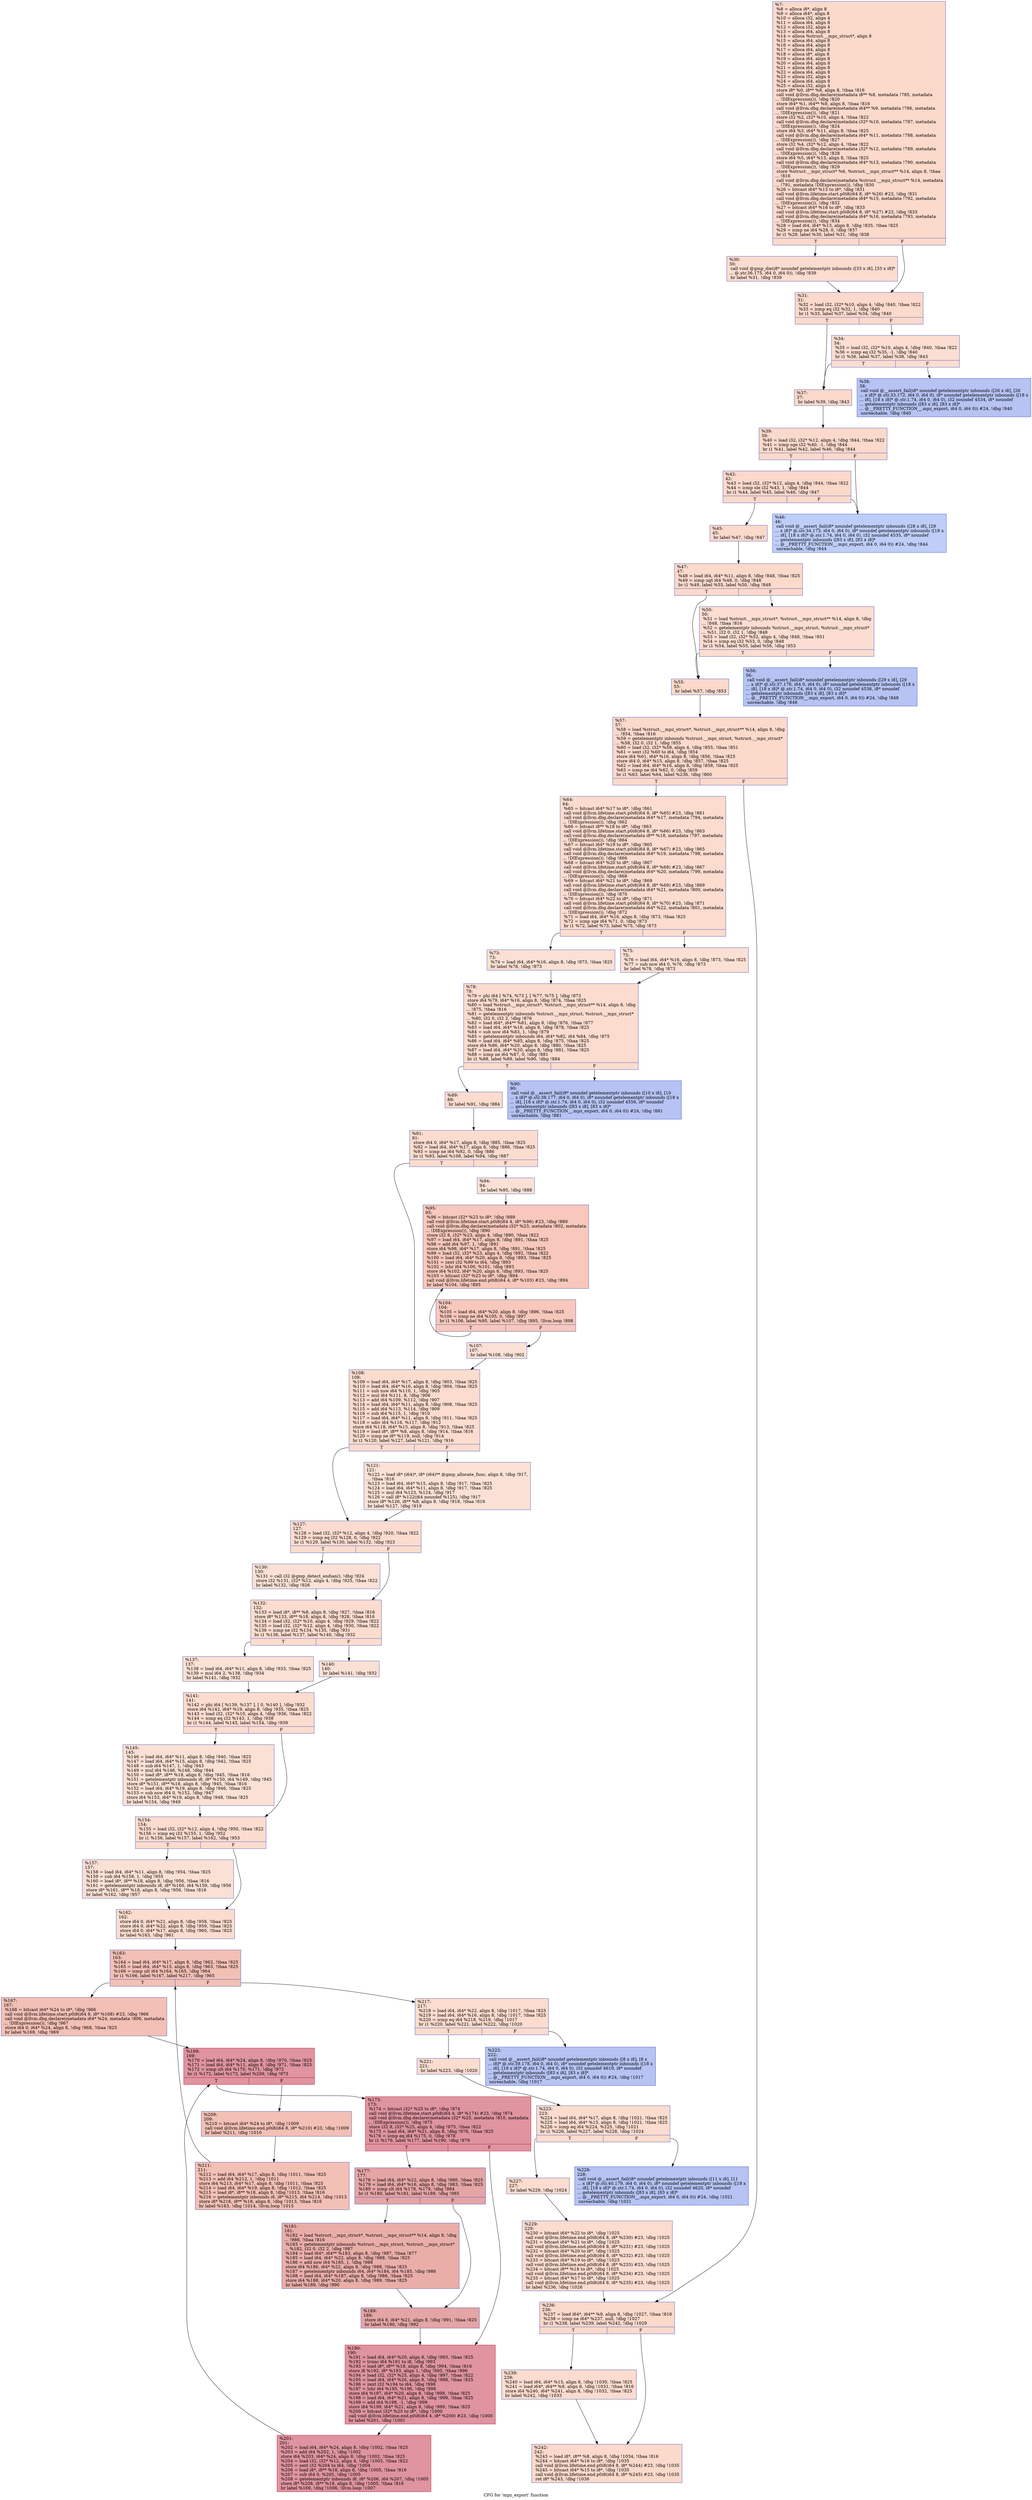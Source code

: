 digraph "CFG for 'mpz_export' function" {
	label="CFG for 'mpz_export' function";

	Node0x1bc2080 [shape=record,color="#3d50c3ff", style=filled, fillcolor="#f7a88970",label="{%7:\l  %8 = alloca i8*, align 8\l  %9 = alloca i64*, align 8\l  %10 = alloca i32, align 4\l  %11 = alloca i64, align 8\l  %12 = alloca i32, align 4\l  %13 = alloca i64, align 8\l  %14 = alloca %struct.__mpz_struct*, align 8\l  %15 = alloca i64, align 8\l  %16 = alloca i64, align 8\l  %17 = alloca i64, align 8\l  %18 = alloca i8*, align 8\l  %19 = alloca i64, align 8\l  %20 = alloca i64, align 8\l  %21 = alloca i64, align 8\l  %22 = alloca i64, align 8\l  %23 = alloca i32, align 4\l  %24 = alloca i64, align 8\l  %25 = alloca i32, align 4\l  store i8* %0, i8** %8, align 8, !tbaa !816\l  call void @llvm.dbg.declare(metadata i8** %8, metadata !785, metadata\l... !DIExpression()), !dbg !820\l  store i64* %1, i64** %9, align 8, !tbaa !816\l  call void @llvm.dbg.declare(metadata i64** %9, metadata !786, metadata\l... !DIExpression()), !dbg !821\l  store i32 %2, i32* %10, align 4, !tbaa !822\l  call void @llvm.dbg.declare(metadata i32* %10, metadata !787, metadata\l... !DIExpression()), !dbg !824\l  store i64 %3, i64* %11, align 8, !tbaa !825\l  call void @llvm.dbg.declare(metadata i64* %11, metadata !788, metadata\l... !DIExpression()), !dbg !827\l  store i32 %4, i32* %12, align 4, !tbaa !822\l  call void @llvm.dbg.declare(metadata i32* %12, metadata !789, metadata\l... !DIExpression()), !dbg !828\l  store i64 %5, i64* %13, align 8, !tbaa !825\l  call void @llvm.dbg.declare(metadata i64* %13, metadata !790, metadata\l... !DIExpression()), !dbg !829\l  store %struct.__mpz_struct* %6, %struct.__mpz_struct** %14, align 8, !tbaa\l... !816\l  call void @llvm.dbg.declare(metadata %struct.__mpz_struct** %14, metadata\l... !791, metadata !DIExpression()), !dbg !830\l  %26 = bitcast i64* %15 to i8*, !dbg !831\l  call void @llvm.lifetime.start.p0i8(i64 8, i8* %26) #23, !dbg !831\l  call void @llvm.dbg.declare(metadata i64* %15, metadata !792, metadata\l... !DIExpression()), !dbg !832\l  %27 = bitcast i64* %16 to i8*, !dbg !833\l  call void @llvm.lifetime.start.p0i8(i64 8, i8* %27) #23, !dbg !833\l  call void @llvm.dbg.declare(metadata i64* %16, metadata !793, metadata\l... !DIExpression()), !dbg !834\l  %28 = load i64, i64* %13, align 8, !dbg !835, !tbaa !825\l  %29 = icmp ne i64 %28, 0, !dbg !837\l  br i1 %29, label %30, label %31, !dbg !838\l|{<s0>T|<s1>F}}"];
	Node0x1bc2080:s0 -> Node0x1bc29e0;
	Node0x1bc2080:s1 -> Node0x1bc2a30;
	Node0x1bc29e0 [shape=record,color="#3d50c3ff", style=filled, fillcolor="#f7af9170",label="{%30:\l30:                                               \l  call void @gmp_die(i8* noundef getelementptr inbounds ([33 x i8], [33 x i8]*\l... @.str.36.175, i64 0, i64 0)), !dbg !839\l  br label %31, !dbg !839\l}"];
	Node0x1bc29e0 -> Node0x1bc2a30;
	Node0x1bc2a30 [shape=record,color="#3d50c3ff", style=filled, fillcolor="#f7a88970",label="{%31:\l31:                                               \l  %32 = load i32, i32* %10, align 4, !dbg !840, !tbaa !822\l  %33 = icmp eq i32 %32, 1, !dbg !840\l  br i1 %33, label %37, label %34, !dbg !840\l|{<s0>T|<s1>F}}"];
	Node0x1bc2a30:s0 -> Node0x1bc2ad0;
	Node0x1bc2a30:s1 -> Node0x1bc2a80;
	Node0x1bc2a80 [shape=record,color="#3d50c3ff", style=filled, fillcolor="#f7b39670",label="{%34:\l34:                                               \l  %35 = load i32, i32* %10, align 4, !dbg !840, !tbaa !822\l  %36 = icmp eq i32 %35, -1, !dbg !840\l  br i1 %36, label %37, label %38, !dbg !843\l|{<s0>T|<s1>F}}"];
	Node0x1bc2a80:s0 -> Node0x1bc2ad0;
	Node0x1bc2a80:s1 -> Node0x1bc2b20;
	Node0x1bc2ad0 [shape=record,color="#3d50c3ff", style=filled, fillcolor="#f7a88970",label="{%37:\l37:                                               \l  br label %39, !dbg !843\l}"];
	Node0x1bc2ad0 -> Node0x1bc2b70;
	Node0x1bc2b20 [shape=record,color="#3d50c3ff", style=filled, fillcolor="#5977e370",label="{%38:\l38:                                               \l  call void @__assert_fail(i8* noundef getelementptr inbounds ([26 x i8], [26\l... x i8]* @.str.33.172, i64 0, i64 0), i8* noundef getelementptr inbounds ([18 x\l... i8], [18 x i8]* @.str.1.74, i64 0, i64 0), i32 noundef 4534, i8* noundef\l... getelementptr inbounds ([83 x i8], [83 x i8]*\l... @__PRETTY_FUNCTION__.mpz_export, i64 0, i64 0)) #24, !dbg !840\l  unreachable, !dbg !840\l}"];
	Node0x1bc2b70 [shape=record,color="#3d50c3ff", style=filled, fillcolor="#f7a88970",label="{%39:\l39:                                               \l  %40 = load i32, i32* %12, align 4, !dbg !844, !tbaa !822\l  %41 = icmp sge i32 %40, -1, !dbg !844\l  br i1 %41, label %42, label %46, !dbg !844\l|{<s0>T|<s1>F}}"];
	Node0x1bc2b70:s0 -> Node0x1bc2bc0;
	Node0x1bc2b70:s1 -> Node0x1bc2c60;
	Node0x1bc2bc0 [shape=record,color="#3d50c3ff", style=filled, fillcolor="#f7a88970",label="{%42:\l42:                                               \l  %43 = load i32, i32* %12, align 4, !dbg !844, !tbaa !822\l  %44 = icmp sle i32 %43, 1, !dbg !844\l  br i1 %44, label %45, label %46, !dbg !847\l|{<s0>T|<s1>F}}"];
	Node0x1bc2bc0:s0 -> Node0x1bc2c10;
	Node0x1bc2bc0:s1 -> Node0x1bc2c60;
	Node0x1bc2c10 [shape=record,color="#3d50c3ff", style=filled, fillcolor="#f7a88970",label="{%45:\l45:                                               \l  br label %47, !dbg !847\l}"];
	Node0x1bc2c10 -> Node0x1bc2cb0;
	Node0x1bc2c60 [shape=record,color="#3d50c3ff", style=filled, fillcolor="#6c8ff170",label="{%46:\l46:                                               \l  call void @__assert_fail(i8* noundef getelementptr inbounds ([28 x i8], [28\l... x i8]* @.str.34.173, i64 0, i64 0), i8* noundef getelementptr inbounds ([18 x\l... i8], [18 x i8]* @.str.1.74, i64 0, i64 0), i32 noundef 4535, i8* noundef\l... getelementptr inbounds ([83 x i8], [83 x i8]*\l... @__PRETTY_FUNCTION__.mpz_export, i64 0, i64 0)) #24, !dbg !844\l  unreachable, !dbg !844\l}"];
	Node0x1bc2cb0 [shape=record,color="#3d50c3ff", style=filled, fillcolor="#f7a88970",label="{%47:\l47:                                               \l  %48 = load i64, i64* %11, align 8, !dbg !848, !tbaa !825\l  %49 = icmp ugt i64 %48, 0, !dbg !848\l  br i1 %49, label %55, label %50, !dbg !848\l|{<s0>T|<s1>F}}"];
	Node0x1bc2cb0:s0 -> Node0x1bc2d50;
	Node0x1bc2cb0:s1 -> Node0x1bc2d00;
	Node0x1bc2d00 [shape=record,color="#3d50c3ff", style=filled, fillcolor="#f7b39670",label="{%50:\l50:                                               \l  %51 = load %struct.__mpz_struct*, %struct.__mpz_struct** %14, align 8, !dbg\l... !848, !tbaa !816\l  %52 = getelementptr inbounds %struct.__mpz_struct, %struct.__mpz_struct*\l... %51, i32 0, i32 1, !dbg !848\l  %53 = load i32, i32* %52, align 4, !dbg !848, !tbaa !851\l  %54 = icmp eq i32 %53, 0, !dbg !848\l  br i1 %54, label %55, label %56, !dbg !853\l|{<s0>T|<s1>F}}"];
	Node0x1bc2d00:s0 -> Node0x1bc2d50;
	Node0x1bc2d00:s1 -> Node0x1bc2da0;
	Node0x1bc2d50 [shape=record,color="#3d50c3ff", style=filled, fillcolor="#f7a88970",label="{%55:\l55:                                               \l  br label %57, !dbg !853\l}"];
	Node0x1bc2d50 -> Node0x1bc2df0;
	Node0x1bc2da0 [shape=record,color="#3d50c3ff", style=filled, fillcolor="#5977e370",label="{%56:\l56:                                               \l  call void @__assert_fail(i8* noundef getelementptr inbounds ([29 x i8], [29\l... x i8]* @.str.37.176, i64 0, i64 0), i8* noundef getelementptr inbounds ([18 x\l... i8], [18 x i8]* @.str.1.74, i64 0, i64 0), i32 noundef 4536, i8* noundef\l... getelementptr inbounds ([83 x i8], [83 x i8]*\l... @__PRETTY_FUNCTION__.mpz_export, i64 0, i64 0)) #24, !dbg !848\l  unreachable, !dbg !848\l}"];
	Node0x1bc2df0 [shape=record,color="#3d50c3ff", style=filled, fillcolor="#f7a88970",label="{%57:\l57:                                               \l  %58 = load %struct.__mpz_struct*, %struct.__mpz_struct** %14, align 8, !dbg\l... !854, !tbaa !816\l  %59 = getelementptr inbounds %struct.__mpz_struct, %struct.__mpz_struct*\l... %58, i32 0, i32 1, !dbg !855\l  %60 = load i32, i32* %59, align 4, !dbg !855, !tbaa !851\l  %61 = sext i32 %60 to i64, !dbg !854\l  store i64 %61, i64* %16, align 8, !dbg !856, !tbaa !825\l  store i64 0, i64* %15, align 8, !dbg !857, !tbaa !825\l  %62 = load i64, i64* %16, align 8, !dbg !858, !tbaa !825\l  %63 = icmp ne i64 %62, 0, !dbg !859\l  br i1 %63, label %64, label %236, !dbg !860\l|{<s0>T|<s1>F}}"];
	Node0x1bc2df0:s0 -> Node0x1bc2e40;
	Node0x1bc2df0:s1 -> Node0x1bc3b10;
	Node0x1bc2e40 [shape=record,color="#3d50c3ff", style=filled, fillcolor="#f7af9170",label="{%64:\l64:                                               \l  %65 = bitcast i64* %17 to i8*, !dbg !861\l  call void @llvm.lifetime.start.p0i8(i64 8, i8* %65) #23, !dbg !861\l  call void @llvm.dbg.declare(metadata i64* %17, metadata !794, metadata\l... !DIExpression()), !dbg !862\l  %66 = bitcast i8** %18 to i8*, !dbg !863\l  call void @llvm.lifetime.start.p0i8(i64 8, i8* %66) #23, !dbg !863\l  call void @llvm.dbg.declare(metadata i8** %18, metadata !797, metadata\l... !DIExpression()), !dbg !864\l  %67 = bitcast i64* %19 to i8*, !dbg !865\l  call void @llvm.lifetime.start.p0i8(i64 8, i8* %67) #23, !dbg !865\l  call void @llvm.dbg.declare(metadata i64* %19, metadata !798, metadata\l... !DIExpression()), !dbg !866\l  %68 = bitcast i64* %20 to i8*, !dbg !867\l  call void @llvm.lifetime.start.p0i8(i64 8, i8* %68) #23, !dbg !867\l  call void @llvm.dbg.declare(metadata i64* %20, metadata !799, metadata\l... !DIExpression()), !dbg !868\l  %69 = bitcast i64* %21 to i8*, !dbg !869\l  call void @llvm.lifetime.start.p0i8(i64 8, i8* %69) #23, !dbg !869\l  call void @llvm.dbg.declare(metadata i64* %21, metadata !800, metadata\l... !DIExpression()), !dbg !870\l  %70 = bitcast i64* %22 to i8*, !dbg !871\l  call void @llvm.lifetime.start.p0i8(i64 8, i8* %70) #23, !dbg !871\l  call void @llvm.dbg.declare(metadata i64* %22, metadata !801, metadata\l... !DIExpression()), !dbg !872\l  %71 = load i64, i64* %16, align 8, !dbg !873, !tbaa !825\l  %72 = icmp sge i64 %71, 0, !dbg !873\l  br i1 %72, label %73, label %75, !dbg !873\l|{<s0>T|<s1>F}}"];
	Node0x1bc2e40:s0 -> Node0x1bc2e90;
	Node0x1bc2e40:s1 -> Node0x1bc2ee0;
	Node0x1bc2e90 [shape=record,color="#3d50c3ff", style=filled, fillcolor="#f7b99e70",label="{%73:\l73:                                               \l  %74 = load i64, i64* %16, align 8, !dbg !873, !tbaa !825\l  br label %78, !dbg !873\l}"];
	Node0x1bc2e90 -> Node0x1bc2f30;
	Node0x1bc2ee0 [shape=record,color="#3d50c3ff", style=filled, fillcolor="#f7b99e70",label="{%75:\l75:                                               \l  %76 = load i64, i64* %16, align 8, !dbg !873, !tbaa !825\l  %77 = sub nsw i64 0, %76, !dbg !873\l  br label %78, !dbg !873\l}"];
	Node0x1bc2ee0 -> Node0x1bc2f30;
	Node0x1bc2f30 [shape=record,color="#3d50c3ff", style=filled, fillcolor="#f7af9170",label="{%78:\l78:                                               \l  %79 = phi i64 [ %74, %73 ], [ %77, %75 ], !dbg !873\l  store i64 %79, i64* %16, align 8, !dbg !874, !tbaa !825\l  %80 = load %struct.__mpz_struct*, %struct.__mpz_struct** %14, align 8, !dbg\l... !875, !tbaa !816\l  %81 = getelementptr inbounds %struct.__mpz_struct, %struct.__mpz_struct*\l... %80, i32 0, i32 2, !dbg !876\l  %82 = load i64*, i64** %81, align 8, !dbg !876, !tbaa !877\l  %83 = load i64, i64* %16, align 8, !dbg !878, !tbaa !825\l  %84 = sub nsw i64 %83, 1, !dbg !879\l  %85 = getelementptr inbounds i64, i64* %82, i64 %84, !dbg !875\l  %86 = load i64, i64* %85, align 8, !dbg !875, !tbaa !825\l  store i64 %86, i64* %20, align 8, !dbg !880, !tbaa !825\l  %87 = load i64, i64* %20, align 8, !dbg !881, !tbaa !825\l  %88 = icmp ne i64 %87, 0, !dbg !881\l  br i1 %88, label %89, label %90, !dbg !884\l|{<s0>T|<s1>F}}"];
	Node0x1bc2f30:s0 -> Node0x1bc2f80;
	Node0x1bc2f30:s1 -> Node0x1bc2fd0;
	Node0x1bc2f80 [shape=record,color="#3d50c3ff", style=filled, fillcolor="#f7af9170",label="{%89:\l89:                                               \l  br label %91, !dbg !884\l}"];
	Node0x1bc2f80 -> Node0x1bc3020;
	Node0x1bc2fd0 [shape=record,color="#3d50c3ff", style=filled, fillcolor="#5977e370",label="{%90:\l90:                                               \l  call void @__assert_fail(i8* noundef getelementptr inbounds ([10 x i8], [10\l... x i8]* @.str.38.177, i64 0, i64 0), i8* noundef getelementptr inbounds ([18 x\l... i8], [18 x i8]* @.str.1.74, i64 0, i64 0), i32 noundef 4556, i8* noundef\l... getelementptr inbounds ([83 x i8], [83 x i8]*\l... @__PRETTY_FUNCTION__.mpz_export, i64 0, i64 0)) #24, !dbg !881\l  unreachable, !dbg !881\l}"];
	Node0x1bc3020 [shape=record,color="#3d50c3ff", style=filled, fillcolor="#f7af9170",label="{%91:\l91:                                               \l  store i64 0, i64* %17, align 8, !dbg !885, !tbaa !825\l  %92 = load i64, i64* %17, align 8, !dbg !886, !tbaa !825\l  %93 = icmp ne i64 %92, 0, !dbg !886\l  br i1 %93, label %108, label %94, !dbg !887\l|{<s0>T|<s1>F}}"];
	Node0x1bc3020:s0 -> Node0x1bc31b0;
	Node0x1bc3020:s1 -> Node0x1bc3070;
	Node0x1bc3070 [shape=record,color="#3d50c3ff", style=filled, fillcolor="#f7bca170",label="{%94:\l94:                                               \l  br label %95, !dbg !888\l}"];
	Node0x1bc3070 -> Node0x1bc30c0;
	Node0x1bc30c0 [shape=record,color="#3d50c3ff", style=filled, fillcolor="#ed836670",label="{%95:\l95:                                               \l  %96 = bitcast i32* %23 to i8*, !dbg !889\l  call void @llvm.lifetime.start.p0i8(i64 4, i8* %96) #23, !dbg !889\l  call void @llvm.dbg.declare(metadata i32* %23, metadata !802, metadata\l... !DIExpression()), !dbg !890\l  store i32 8, i32* %23, align 4, !dbg !890, !tbaa !822\l  %97 = load i64, i64* %17, align 8, !dbg !891, !tbaa !825\l  %98 = add i64 %97, 1, !dbg !891\l  store i64 %98, i64* %17, align 8, !dbg !891, !tbaa !825\l  %99 = load i32, i32* %23, align 4, !dbg !892, !tbaa !822\l  %100 = load i64, i64* %20, align 8, !dbg !893, !tbaa !825\l  %101 = zext i32 %99 to i64, !dbg !893\l  %102 = lshr i64 %100, %101, !dbg !893\l  store i64 %102, i64* %20, align 8, !dbg !893, !tbaa !825\l  %103 = bitcast i32* %23 to i8*, !dbg !894\l  call void @llvm.lifetime.end.p0i8(i64 4, i8* %103) #23, !dbg !894\l  br label %104, !dbg !895\l}"];
	Node0x1bc30c0 -> Node0x1bc3110;
	Node0x1bc3110 [shape=record,color="#3d50c3ff", style=filled, fillcolor="#ed836670",label="{%104:\l104:                                              \l  %105 = load i64, i64* %20, align 8, !dbg !896, !tbaa !825\l  %106 = icmp ne i64 %105, 0, !dbg !897\l  br i1 %106, label %95, label %107, !dbg !895, !llvm.loop !898\l|{<s0>T|<s1>F}}"];
	Node0x1bc3110:s0 -> Node0x1bc30c0;
	Node0x1bc3110:s1 -> Node0x1bc3160;
	Node0x1bc3160 [shape=record,color="#3d50c3ff", style=filled, fillcolor="#f7bca170",label="{%107:\l107:                                              \l  br label %108, !dbg !902\l}"];
	Node0x1bc3160 -> Node0x1bc31b0;
	Node0x1bc31b0 [shape=record,color="#3d50c3ff", style=filled, fillcolor="#f7af9170",label="{%108:\l108:                                              \l  %109 = load i64, i64* %17, align 8, !dbg !903, !tbaa !825\l  %110 = load i64, i64* %16, align 8, !dbg !904, !tbaa !825\l  %111 = sub nsw i64 %110, 1, !dbg !905\l  %112 = mul i64 %111, 8, !dbg !906\l  %113 = add i64 %109, %112, !dbg !907\l  %114 = load i64, i64* %11, align 8, !dbg !908, !tbaa !825\l  %115 = add i64 %113, %114, !dbg !909\l  %116 = sub i64 %115, 1, !dbg !910\l  %117 = load i64, i64* %11, align 8, !dbg !911, !tbaa !825\l  %118 = udiv i64 %116, %117, !dbg !912\l  store i64 %118, i64* %15, align 8, !dbg !913, !tbaa !825\l  %119 = load i8*, i8** %8, align 8, !dbg !914, !tbaa !816\l  %120 = icmp ne i8* %119, null, !dbg !914\l  br i1 %120, label %127, label %121, !dbg !916\l|{<s0>T|<s1>F}}"];
	Node0x1bc31b0:s0 -> Node0x1bc3250;
	Node0x1bc31b0:s1 -> Node0x1bc3200;
	Node0x1bc3200 [shape=record,color="#3d50c3ff", style=filled, fillcolor="#f7bca170",label="{%121:\l121:                                              \l  %122 = load i8* (i64)*, i8* (i64)** @gmp_allocate_func, align 8, !dbg !917,\l... !tbaa !816\l  %123 = load i64, i64* %15, align 8, !dbg !917, !tbaa !825\l  %124 = load i64, i64* %11, align 8, !dbg !917, !tbaa !825\l  %125 = mul i64 %123, %124, !dbg !917\l  %126 = call i8* %122(i64 noundef %125), !dbg !917\l  store i8* %126, i8** %8, align 8, !dbg !918, !tbaa !816\l  br label %127, !dbg !919\l}"];
	Node0x1bc3200 -> Node0x1bc3250;
	Node0x1bc3250 [shape=record,color="#3d50c3ff", style=filled, fillcolor="#f7af9170",label="{%127:\l127:                                              \l  %128 = load i32, i32* %12, align 4, !dbg !920, !tbaa !822\l  %129 = icmp eq i32 %128, 0, !dbg !922\l  br i1 %129, label %130, label %132, !dbg !923\l|{<s0>T|<s1>F}}"];
	Node0x1bc3250:s0 -> Node0x1bc32a0;
	Node0x1bc3250:s1 -> Node0x1bc32f0;
	Node0x1bc32a0 [shape=record,color="#3d50c3ff", style=filled, fillcolor="#f7bca170",label="{%130:\l130:                                              \l  %131 = call i32 @gmp_detect_endian(), !dbg !924\l  store i32 %131, i32* %12, align 4, !dbg !925, !tbaa !822\l  br label %132, !dbg !926\l}"];
	Node0x1bc32a0 -> Node0x1bc32f0;
	Node0x1bc32f0 [shape=record,color="#3d50c3ff", style=filled, fillcolor="#f7af9170",label="{%132:\l132:                                              \l  %133 = load i8*, i8** %8, align 8, !dbg !927, !tbaa !816\l  store i8* %133, i8** %18, align 8, !dbg !928, !tbaa !816\l  %134 = load i32, i32* %10, align 4, !dbg !929, !tbaa !822\l  %135 = load i32, i32* %12, align 4, !dbg !930, !tbaa !822\l  %136 = icmp ne i32 %134, %135, !dbg !931\l  br i1 %136, label %137, label %140, !dbg !932\l|{<s0>T|<s1>F}}"];
	Node0x1bc32f0:s0 -> Node0x1bc3340;
	Node0x1bc32f0:s1 -> Node0x1bc3390;
	Node0x1bc3340 [shape=record,color="#3d50c3ff", style=filled, fillcolor="#f7b99e70",label="{%137:\l137:                                              \l  %138 = load i64, i64* %11, align 8, !dbg !933, !tbaa !825\l  %139 = mul i64 2, %138, !dbg !934\l  br label %141, !dbg !932\l}"];
	Node0x1bc3340 -> Node0x1bc33e0;
	Node0x1bc3390 [shape=record,color="#3d50c3ff", style=filled, fillcolor="#f7b99e70",label="{%140:\l140:                                              \l  br label %141, !dbg !932\l}"];
	Node0x1bc3390 -> Node0x1bc33e0;
	Node0x1bc33e0 [shape=record,color="#3d50c3ff", style=filled, fillcolor="#f7af9170",label="{%141:\l141:                                              \l  %142 = phi i64 [ %139, %137 ], [ 0, %140 ], !dbg !932\l  store i64 %142, i64* %19, align 8, !dbg !935, !tbaa !825\l  %143 = load i32, i32* %10, align 4, !dbg !936, !tbaa !822\l  %144 = icmp eq i32 %143, 1, !dbg !938\l  br i1 %144, label %145, label %154, !dbg !939\l|{<s0>T|<s1>F}}"];
	Node0x1bc33e0:s0 -> Node0x1bc3430;
	Node0x1bc33e0:s1 -> Node0x1bc3480;
	Node0x1bc3430 [shape=record,color="#3d50c3ff", style=filled, fillcolor="#f7b99e70",label="{%145:\l145:                                              \l  %146 = load i64, i64* %11, align 8, !dbg !940, !tbaa !825\l  %147 = load i64, i64* %15, align 8, !dbg !942, !tbaa !825\l  %148 = sub i64 %147, 1, !dbg !943\l  %149 = mul i64 %146, %148, !dbg !944\l  %150 = load i8*, i8** %18, align 8, !dbg !945, !tbaa !816\l  %151 = getelementptr inbounds i8, i8* %150, i64 %149, !dbg !945\l  store i8* %151, i8** %18, align 8, !dbg !945, !tbaa !816\l  %152 = load i64, i64* %19, align 8, !dbg !946, !tbaa !825\l  %153 = sub nsw i64 0, %152, !dbg !947\l  store i64 %153, i64* %19, align 8, !dbg !948, !tbaa !825\l  br label %154, !dbg !949\l}"];
	Node0x1bc3430 -> Node0x1bc3480;
	Node0x1bc3480 [shape=record,color="#3d50c3ff", style=filled, fillcolor="#f7af9170",label="{%154:\l154:                                              \l  %155 = load i32, i32* %12, align 4, !dbg !950, !tbaa !822\l  %156 = icmp eq i32 %155, 1, !dbg !952\l  br i1 %156, label %157, label %162, !dbg !953\l|{<s0>T|<s1>F}}"];
	Node0x1bc3480:s0 -> Node0x1bc34d0;
	Node0x1bc3480:s1 -> Node0x1bc3520;
	Node0x1bc34d0 [shape=record,color="#3d50c3ff", style=filled, fillcolor="#f7b99e70",label="{%157:\l157:                                              \l  %158 = load i64, i64* %11, align 8, !dbg !954, !tbaa !825\l  %159 = sub i64 %158, 1, !dbg !955\l  %160 = load i8*, i8** %18, align 8, !dbg !956, !tbaa !816\l  %161 = getelementptr inbounds i8, i8* %160, i64 %159, !dbg !956\l  store i8* %161, i8** %18, align 8, !dbg !956, !tbaa !816\l  br label %162, !dbg !957\l}"];
	Node0x1bc34d0 -> Node0x1bc3520;
	Node0x1bc3520 [shape=record,color="#3d50c3ff", style=filled, fillcolor="#f7af9170",label="{%162:\l162:                                              \l  store i64 0, i64* %21, align 8, !dbg !958, !tbaa !825\l  store i64 0, i64* %22, align 8, !dbg !959, !tbaa !825\l  store i64 0, i64* %17, align 8, !dbg !960, !tbaa !825\l  br label %163, !dbg !961\l}"];
	Node0x1bc3520 -> Node0x1bc3570;
	Node0x1bc3570 [shape=record,color="#3d50c3ff", style=filled, fillcolor="#e5705870",label="{%163:\l163:                                              \l  %164 = load i64, i64* %17, align 8, !dbg !962, !tbaa !825\l  %165 = load i64, i64* %15, align 8, !dbg !963, !tbaa !825\l  %166 = icmp ult i64 %164, %165, !dbg !964\l  br i1 %166, label %167, label %217, !dbg !965\l|{<s0>T|<s1>F}}"];
	Node0x1bc3570:s0 -> Node0x1bc35c0;
	Node0x1bc3570:s1 -> Node0x1bc38e0;
	Node0x1bc35c0 [shape=record,color="#3d50c3ff", style=filled, fillcolor="#e5705870",label="{%167:\l167:                                              \l  %168 = bitcast i64* %24 to i8*, !dbg !966\l  call void @llvm.lifetime.start.p0i8(i64 8, i8* %168) #23, !dbg !966\l  call void @llvm.dbg.declare(metadata i64* %24, metadata !806, metadata\l... !DIExpression()), !dbg !967\l  store i64 0, i64* %24, align 8, !dbg !968, !tbaa !825\l  br label %169, !dbg !969\l}"];
	Node0x1bc35c0 -> Node0x1bc3610;
	Node0x1bc3610 [shape=record,color="#b70d28ff", style=filled, fillcolor="#b70d2870",label="{%169:\l169:                                              \l  %170 = load i64, i64* %24, align 8, !dbg !970, !tbaa !825\l  %171 = load i64, i64* %11, align 8, !dbg !971, !tbaa !825\l  %172 = icmp ult i64 %170, %171, !dbg !972\l  br i1 %172, label %173, label %209, !dbg !973\l|{<s0>T|<s1>F}}"];
	Node0x1bc3610:s0 -> Node0x1bc3660;
	Node0x1bc3610:s1 -> Node0x1bc3840;
	Node0x1bc3660 [shape=record,color="#b70d28ff", style=filled, fillcolor="#b70d2870",label="{%173:\l173:                                              \l  %174 = bitcast i32* %25 to i8*, !dbg !974\l  call void @llvm.lifetime.start.p0i8(i64 4, i8* %174) #23, !dbg !974\l  call void @llvm.dbg.declare(metadata i32* %25, metadata !810, metadata\l... !DIExpression()), !dbg !975\l  store i32 8, i32* %25, align 4, !dbg !975, !tbaa !822\l  %175 = load i64, i64* %21, align 8, !dbg !976, !tbaa !825\l  %176 = icmp eq i64 %175, 0, !dbg !978\l  br i1 %176, label %177, label %190, !dbg !979\l|{<s0>T|<s1>F}}"];
	Node0x1bc3660:s0 -> Node0x1bc36b0;
	Node0x1bc3660:s1 -> Node0x1bc37a0;
	Node0x1bc36b0 [shape=record,color="#3d50c3ff", style=filled, fillcolor="#c5333470",label="{%177:\l177:                                              \l  %178 = load i64, i64* %22, align 8, !dbg !980, !tbaa !825\l  %179 = load i64, i64* %16, align 8, !dbg !983, !tbaa !825\l  %180 = icmp slt i64 %178, %179, !dbg !984\l  br i1 %180, label %181, label %189, !dbg !985\l|{<s0>T|<s1>F}}"];
	Node0x1bc36b0:s0 -> Node0x1bc3700;
	Node0x1bc36b0:s1 -> Node0x1bc3750;
	Node0x1bc3700 [shape=record,color="#3d50c3ff", style=filled, fillcolor="#d0473d70",label="{%181:\l181:                                              \l  %182 = load %struct.__mpz_struct*, %struct.__mpz_struct** %14, align 8, !dbg\l... !986, !tbaa !816\l  %183 = getelementptr inbounds %struct.__mpz_struct, %struct.__mpz_struct*\l... %182, i32 0, i32 2, !dbg !987\l  %184 = load i64*, i64** %183, align 8, !dbg !987, !tbaa !877\l  %185 = load i64, i64* %22, align 8, !dbg !988, !tbaa !825\l  %186 = add nsw i64 %185, 1, !dbg !988\l  store i64 %186, i64* %22, align 8, !dbg !988, !tbaa !825\l  %187 = getelementptr inbounds i64, i64* %184, i64 %185, !dbg !986\l  %188 = load i64, i64* %187, align 8, !dbg !986, !tbaa !825\l  store i64 %188, i64* %20, align 8, !dbg !989, !tbaa !825\l  br label %189, !dbg !990\l}"];
	Node0x1bc3700 -> Node0x1bc3750;
	Node0x1bc3750 [shape=record,color="#3d50c3ff", style=filled, fillcolor="#c5333470",label="{%189:\l189:                                              \l  store i64 8, i64* %21, align 8, !dbg !991, !tbaa !825\l  br label %190, !dbg !992\l}"];
	Node0x1bc3750 -> Node0x1bc37a0;
	Node0x1bc37a0 [shape=record,color="#b70d28ff", style=filled, fillcolor="#b70d2870",label="{%190:\l190:                                              \l  %191 = load i64, i64* %20, align 8, !dbg !993, !tbaa !825\l  %192 = trunc i64 %191 to i8, !dbg !993\l  %193 = load i8*, i8** %18, align 8, !dbg !994, !tbaa !816\l  store i8 %192, i8* %193, align 1, !dbg !995, !tbaa !996\l  %194 = load i32, i32* %25, align 4, !dbg !997, !tbaa !822\l  %195 = load i64, i64* %20, align 8, !dbg !998, !tbaa !825\l  %196 = zext i32 %194 to i64, !dbg !998\l  %197 = lshr i64 %195, %196, !dbg !998\l  store i64 %197, i64* %20, align 8, !dbg !998, !tbaa !825\l  %198 = load i64, i64* %21, align 8, !dbg !999, !tbaa !825\l  %199 = add i64 %198, -1, !dbg !999\l  store i64 %199, i64* %21, align 8, !dbg !999, !tbaa !825\l  %200 = bitcast i32* %25 to i8*, !dbg !1000\l  call void @llvm.lifetime.end.p0i8(i64 4, i8* %200) #23, !dbg !1000\l  br label %201, !dbg !1001\l}"];
	Node0x1bc37a0 -> Node0x1bc37f0;
	Node0x1bc37f0 [shape=record,color="#b70d28ff", style=filled, fillcolor="#b70d2870",label="{%201:\l201:                                              \l  %202 = load i64, i64* %24, align 8, !dbg !1002, !tbaa !825\l  %203 = add i64 %202, 1, !dbg !1002\l  store i64 %203, i64* %24, align 8, !dbg !1002, !tbaa !825\l  %204 = load i32, i32* %12, align 4, !dbg !1003, !tbaa !822\l  %205 = sext i32 %204 to i64, !dbg !1004\l  %206 = load i8*, i8** %18, align 8, !dbg !1005, !tbaa !816\l  %207 = sub i64 0, %205, !dbg !1005\l  %208 = getelementptr inbounds i8, i8* %206, i64 %207, !dbg !1005\l  store i8* %208, i8** %18, align 8, !dbg !1005, !tbaa !816\l  br label %169, !dbg !1006, !llvm.loop !1007\l}"];
	Node0x1bc37f0 -> Node0x1bc3610;
	Node0x1bc3840 [shape=record,color="#3d50c3ff", style=filled, fillcolor="#e5705870",label="{%209:\l209:                                              \l  %210 = bitcast i64* %24 to i8*, !dbg !1009\l  call void @llvm.lifetime.end.p0i8(i64 8, i8* %210) #23, !dbg !1009\l  br label %211, !dbg !1010\l}"];
	Node0x1bc3840 -> Node0x1bc3890;
	Node0x1bc3890 [shape=record,color="#3d50c3ff", style=filled, fillcolor="#e5705870",label="{%211:\l211:                                              \l  %212 = load i64, i64* %17, align 8, !dbg !1011, !tbaa !825\l  %213 = add i64 %212, 1, !dbg !1011\l  store i64 %213, i64* %17, align 8, !dbg !1011, !tbaa !825\l  %214 = load i64, i64* %19, align 8, !dbg !1012, !tbaa !825\l  %215 = load i8*, i8** %18, align 8, !dbg !1013, !tbaa !816\l  %216 = getelementptr inbounds i8, i8* %215, i64 %214, !dbg !1013\l  store i8* %216, i8** %18, align 8, !dbg !1013, !tbaa !816\l  br label %163, !dbg !1014, !llvm.loop !1015\l}"];
	Node0x1bc3890 -> Node0x1bc3570;
	Node0x1bc38e0 [shape=record,color="#3d50c3ff", style=filled, fillcolor="#f7af9170",label="{%217:\l217:                                              \l  %218 = load i64, i64* %22, align 8, !dbg !1017, !tbaa !825\l  %219 = load i64, i64* %16, align 8, !dbg !1017, !tbaa !825\l  %220 = icmp eq i64 %218, %219, !dbg !1017\l  br i1 %220, label %221, label %222, !dbg !1020\l|{<s0>T|<s1>F}}"];
	Node0x1bc38e0:s0 -> Node0x1bc3930;
	Node0x1bc38e0:s1 -> Node0x1bc3980;
	Node0x1bc3930 [shape=record,color="#3d50c3ff", style=filled, fillcolor="#f7af9170",label="{%221:\l221:                                              \l  br label %223, !dbg !1020\l}"];
	Node0x1bc3930 -> Node0x1bc39d0;
	Node0x1bc3980 [shape=record,color="#3d50c3ff", style=filled, fillcolor="#5977e370",label="{%222:\l222:                                              \l  call void @__assert_fail(i8* noundef getelementptr inbounds ([8 x i8], [8 x\l... i8]* @.str.39.178, i64 0, i64 0), i8* noundef getelementptr inbounds ([18 x\l... i8], [18 x i8]* @.str.1.74, i64 0, i64 0), i32 noundef 4619, i8* noundef\l... getelementptr inbounds ([83 x i8], [83 x i8]*\l... @__PRETTY_FUNCTION__.mpz_export, i64 0, i64 0)) #24, !dbg !1017\l  unreachable, !dbg !1017\l}"];
	Node0x1bc39d0 [shape=record,color="#3d50c3ff", style=filled, fillcolor="#f7af9170",label="{%223:\l223:                                              \l  %224 = load i64, i64* %17, align 8, !dbg !1021, !tbaa !825\l  %225 = load i64, i64* %15, align 8, !dbg !1021, !tbaa !825\l  %226 = icmp eq i64 %224, %225, !dbg !1021\l  br i1 %226, label %227, label %228, !dbg !1024\l|{<s0>T|<s1>F}}"];
	Node0x1bc39d0:s0 -> Node0x1bc3a20;
	Node0x1bc39d0:s1 -> Node0x1bc3a70;
	Node0x1bc3a20 [shape=record,color="#3d50c3ff", style=filled, fillcolor="#f7af9170",label="{%227:\l227:                                              \l  br label %229, !dbg !1024\l}"];
	Node0x1bc3a20 -> Node0x1bc3ac0;
	Node0x1bc3a70 [shape=record,color="#3d50c3ff", style=filled, fillcolor="#5977e370",label="{%228:\l228:                                              \l  call void @__assert_fail(i8* noundef getelementptr inbounds ([11 x i8], [11\l... x i8]* @.str.40.179, i64 0, i64 0), i8* noundef getelementptr inbounds ([18 x\l... i8], [18 x i8]* @.str.1.74, i64 0, i64 0), i32 noundef 4620, i8* noundef\l... getelementptr inbounds ([83 x i8], [83 x i8]*\l... @__PRETTY_FUNCTION__.mpz_export, i64 0, i64 0)) #24, !dbg !1021\l  unreachable, !dbg !1021\l}"];
	Node0x1bc3ac0 [shape=record,color="#3d50c3ff", style=filled, fillcolor="#f7af9170",label="{%229:\l229:                                              \l  %230 = bitcast i64* %22 to i8*, !dbg !1025\l  call void @llvm.lifetime.end.p0i8(i64 8, i8* %230) #23, !dbg !1025\l  %231 = bitcast i64* %21 to i8*, !dbg !1025\l  call void @llvm.lifetime.end.p0i8(i64 8, i8* %231) #23, !dbg !1025\l  %232 = bitcast i64* %20 to i8*, !dbg !1025\l  call void @llvm.lifetime.end.p0i8(i64 8, i8* %232) #23, !dbg !1025\l  %233 = bitcast i64* %19 to i8*, !dbg !1025\l  call void @llvm.lifetime.end.p0i8(i64 8, i8* %233) #23, !dbg !1025\l  %234 = bitcast i8** %18 to i8*, !dbg !1025\l  call void @llvm.lifetime.end.p0i8(i64 8, i8* %234) #23, !dbg !1025\l  %235 = bitcast i64* %17 to i8*, !dbg !1025\l  call void @llvm.lifetime.end.p0i8(i64 8, i8* %235) #23, !dbg !1025\l  br label %236, !dbg !1026\l}"];
	Node0x1bc3ac0 -> Node0x1bc3b10;
	Node0x1bc3b10 [shape=record,color="#3d50c3ff", style=filled, fillcolor="#f7a88970",label="{%236:\l236:                                              \l  %237 = load i64*, i64** %9, align 8, !dbg !1027, !tbaa !816\l  %238 = icmp ne i64* %237, null, !dbg !1027\l  br i1 %238, label %239, label %242, !dbg !1029\l|{<s0>T|<s1>F}}"];
	Node0x1bc3b10:s0 -> Node0x1bc3b60;
	Node0x1bc3b10:s1 -> Node0x1bc3bb0;
	Node0x1bc3b60 [shape=record,color="#3d50c3ff", style=filled, fillcolor="#f7af9170",label="{%239:\l239:                                              \l  %240 = load i64, i64* %15, align 8, !dbg !1030, !tbaa !825\l  %241 = load i64*, i64** %9, align 8, !dbg !1031, !tbaa !816\l  store i64 %240, i64* %241, align 8, !dbg !1032, !tbaa !825\l  br label %242, !dbg !1033\l}"];
	Node0x1bc3b60 -> Node0x1bc3bb0;
	Node0x1bc3bb0 [shape=record,color="#3d50c3ff", style=filled, fillcolor="#f7a88970",label="{%242:\l242:                                              \l  %243 = load i8*, i8** %8, align 8, !dbg !1034, !tbaa !816\l  %244 = bitcast i64* %16 to i8*, !dbg !1035\l  call void @llvm.lifetime.end.p0i8(i64 8, i8* %244) #23, !dbg !1035\l  %245 = bitcast i64* %15 to i8*, !dbg !1035\l  call void @llvm.lifetime.end.p0i8(i64 8, i8* %245) #23, !dbg !1035\l  ret i8* %243, !dbg !1036\l}"];
}

